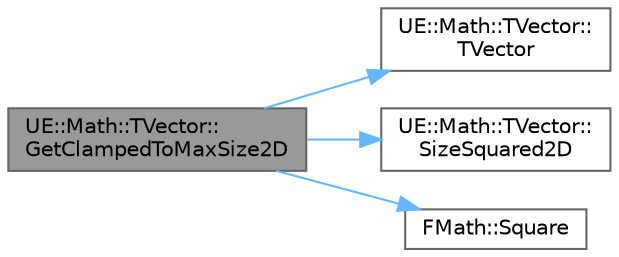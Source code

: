 digraph "UE::Math::TVector::GetClampedToMaxSize2D"
{
 // INTERACTIVE_SVG=YES
 // LATEX_PDF_SIZE
  bgcolor="transparent";
  edge [fontname=Helvetica,fontsize=10,labelfontname=Helvetica,labelfontsize=10];
  node [fontname=Helvetica,fontsize=10,shape=box,height=0.2,width=0.4];
  rankdir="LR";
  Node1 [id="Node000001",label="UE::Math::TVector::\lGetClampedToMaxSize2D",height=0.2,width=0.4,color="gray40", fillcolor="grey60", style="filled", fontcolor="black",tooltip="Create a copy of this vector, with the maximum 2D magnitude clamped to MaxSize."];
  Node1 -> Node2 [id="edge1_Node000001_Node000002",color="steelblue1",style="solid",tooltip=" "];
  Node2 [id="Node000002",label="UE::Math::TVector::\lTVector",height=0.2,width=0.4,color="grey40", fillcolor="white", style="filled",URL="$de/d77/structUE_1_1Math_1_1TVector.html#a50071892cd411543cbbb3d9d35a6f277",tooltip="Default constructor (no initialization)."];
  Node1 -> Node3 [id="edge2_Node000001_Node000003",color="steelblue1",style="solid",tooltip=" "];
  Node3 [id="Node000003",label="UE::Math::TVector::\lSizeSquared2D",height=0.2,width=0.4,color="grey40", fillcolor="white", style="filled",URL="$de/d77/structUE_1_1Math_1_1TVector.html#a6eb567c218b5a9dae6947d5e6ce96f6a",tooltip="Get the squared length of the 2D components of this vector."];
  Node1 -> Node4 [id="edge3_Node000001_Node000004",color="steelblue1",style="solid",tooltip=" "];
  Node4 [id="Node000004",label="FMath::Square",height=0.2,width=0.4,color="grey40", fillcolor="white", style="filled",URL="$dc/d20/structFMath.html#a75ab76fcf6b3ba793913464f8798ea6b",tooltip="Multiples value by itself."];
}
